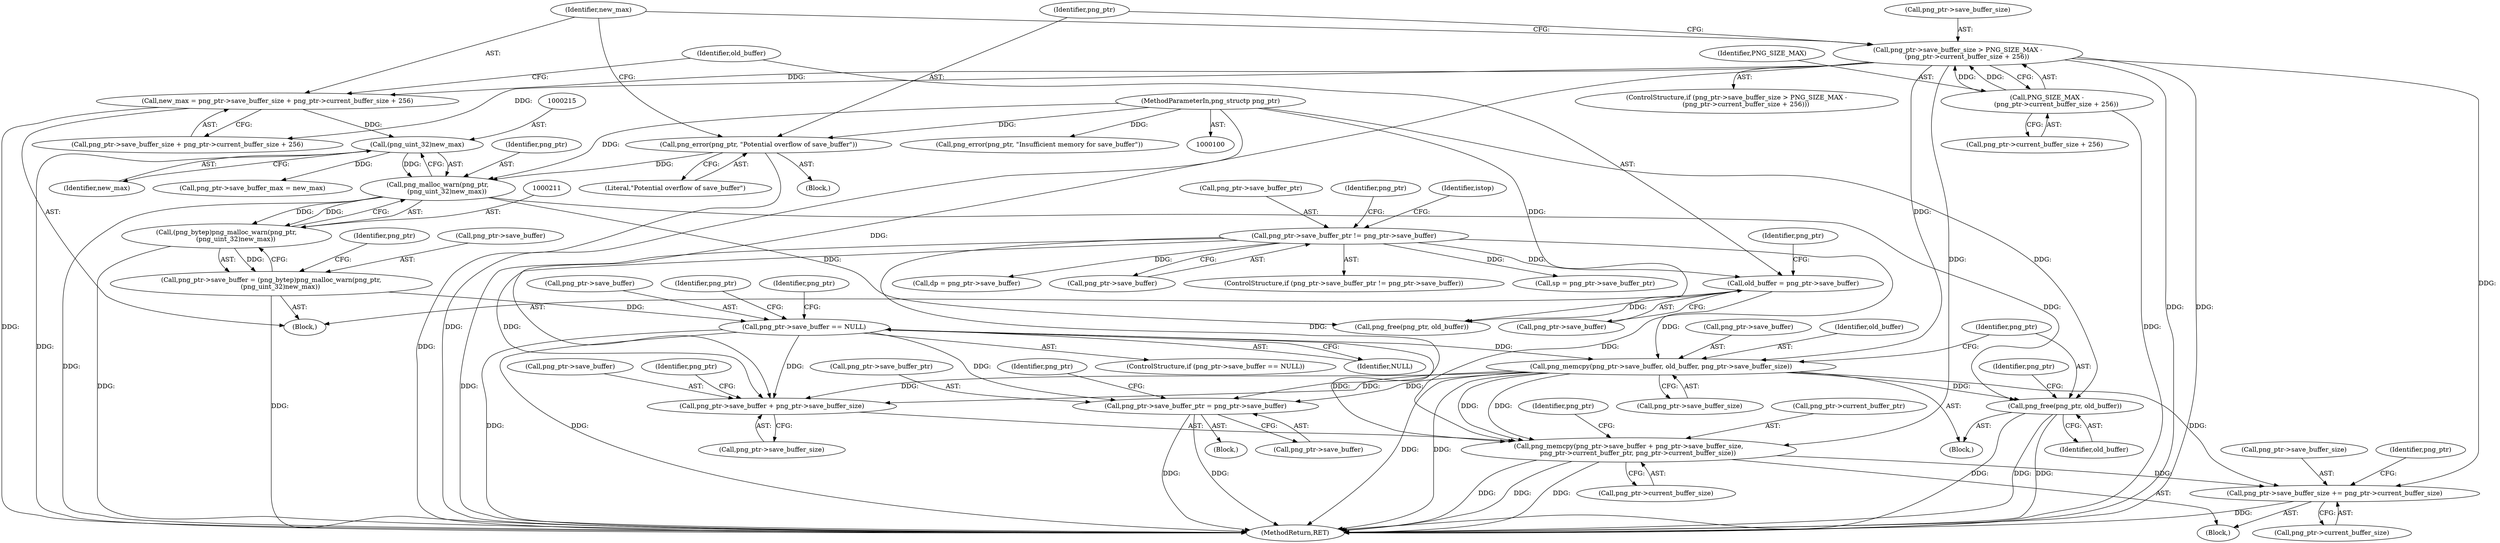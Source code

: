 digraph "0_Chrome_7f3d85b096f66870a15b37c2f40b219b2e292693_6@API" {
"1000232" [label="(Call,png_memcpy(png_ptr->save_buffer, old_buffer, png_ptr->save_buffer_size))"];
"1000218" [label="(Call,png_ptr->save_buffer == NULL)"];
"1000206" [label="(Call,png_ptr->save_buffer = (png_bytep)png_malloc_warn(png_ptr,\n         (png_uint_32)new_max))"];
"1000210" [label="(Call,(png_bytep)png_malloc_warn(png_ptr,\n         (png_uint_32)new_max))"];
"1000212" [label="(Call,png_malloc_warn(png_ptr,\n         (png_uint_32)new_max))"];
"1000187" [label="(Call,png_error(png_ptr, \"Potential overflow of save_buffer\"))"];
"1000101" [label="(MethodParameterIn,png_structp png_ptr)"];
"1000214" [label="(Call,(png_uint_32)new_max)"];
"1000190" [label="(Call,new_max = png_ptr->save_buffer_size + png_ptr->current_buffer_size + 256)"];
"1000175" [label="(Call,png_ptr->save_buffer_size > PNG_SIZE_MAX -\n         (png_ptr->current_buffer_size + 256))"];
"1000179" [label="(Call,PNG_SIZE_MAX -\n         (png_ptr->current_buffer_size + 256))"];
"1000201" [label="(Call,old_buffer = png_ptr->save_buffer)"];
"1000109" [label="(Call,png_ptr->save_buffer_ptr != png_ptr->save_buffer)"];
"1000240" [label="(Call,png_free(png_ptr, old_buffer))"];
"1000253" [label="(Call,png_memcpy(png_ptr->save_buffer + png_ptr->save_buffer_size,\n         png_ptr->current_buffer_ptr, png_ptr->current_buffer_size))"];
"1000267" [label="(Call,png_ptr->save_buffer_size += png_ptr->current_buffer_size)"];
"1000254" [label="(Call,png_ptr->save_buffer + png_ptr->save_buffer_size)"];
"1000279" [label="(Call,png_ptr->save_buffer_ptr = png_ptr->save_buffer)"];
"1000279" [label="(Call,png_ptr->save_buffer_ptr = png_ptr->save_buffer)"];
"1000242" [label="(Identifier,old_buffer)"];
"1000188" [label="(Identifier,png_ptr)"];
"1000175" [label="(Call,png_ptr->save_buffer_size > PNG_SIZE_MAX -\n         (png_ptr->current_buffer_size + 256))"];
"1000224" [label="(Call,png_free(png_ptr, old_buffer))"];
"1000243" [label="(Call,png_ptr->save_buffer_max = new_max)"];
"1000220" [label="(Identifier,png_ptr)"];
"1000258" [label="(Call,png_ptr->save_buffer_size)"];
"1000122" [label="(Identifier,istop)"];
"1000267" [label="(Call,png_ptr->save_buffer_size += png_ptr->current_buffer_size)"];
"1000186" [label="(Block,)"];
"1000191" [label="(Identifier,new_max)"];
"1000232" [label="(Call,png_memcpy(png_ptr->save_buffer, old_buffer, png_ptr->save_buffer_size))"];
"1000212" [label="(Call,png_malloc_warn(png_ptr,\n         (png_uint_32)new_max))"];
"1000291" [label="(MethodReturn,RET)"];
"1000137" [label="(Call,dp = png_ptr->save_buffer)"];
"1000252" [label="(Block,)"];
"1000222" [label="(Identifier,NULL)"];
"1000180" [label="(Identifier,PNG_SIZE_MAX)"];
"1000206" [label="(Call,png_ptr->save_buffer = (png_bytep)png_malloc_warn(png_ptr,\n         (png_uint_32)new_max))"];
"1000225" [label="(Identifier,png_ptr)"];
"1000213" [label="(Identifier,png_ptr)"];
"1000171" [label="(Block,)"];
"1000109" [label="(Call,png_ptr->save_buffer_ptr != png_ptr->save_buffer)"];
"1000210" [label="(Call,(png_bytep)png_malloc_warn(png_ptr,\n         (png_uint_32)new_max))"];
"1000189" [label="(Literal,\"Potential overflow of save_buffer\")"];
"1000110" [label="(Call,png_ptr->save_buffer_ptr)"];
"1000113" [label="(Call,png_ptr->save_buffer)"];
"1000190" [label="(Call,new_max = png_ptr->save_buffer_size + png_ptr->current_buffer_size + 256)"];
"1000219" [label="(Call,png_ptr->save_buffer)"];
"1000101" [label="(MethodParameterIn,png_structp png_ptr)"];
"1000271" [label="(Call,png_ptr->current_buffer_size)"];
"1000214" [label="(Call,(png_uint_32)new_max)"];
"1000216" [label="(Identifier,new_max)"];
"1000203" [label="(Call,png_ptr->save_buffer)"];
"1000108" [label="(ControlStructure,if (png_ptr->save_buffer_ptr != png_ptr->save_buffer))"];
"1000264" [label="(Call,png_ptr->current_buffer_size)"];
"1000245" [label="(Identifier,png_ptr)"];
"1000237" [label="(Call,png_ptr->save_buffer_size)"];
"1000217" [label="(ControlStructure,if (png_ptr->save_buffer == NULL))"];
"1000240" [label="(Call,png_free(png_ptr, old_buffer))"];
"1000207" [label="(Call,png_ptr->save_buffer)"];
"1000187" [label="(Call,png_error(png_ptr, \"Potential overflow of save_buffer\"))"];
"1000255" [label="(Call,png_ptr->save_buffer)"];
"1000163" [label="(Identifier,png_ptr)"];
"1000102" [label="(Block,)"];
"1000202" [label="(Identifier,old_buffer)"];
"1000233" [label="(Call,png_ptr->save_buffer)"];
"1000241" [label="(Identifier,png_ptr)"];
"1000269" [label="(Identifier,png_ptr)"];
"1000253" [label="(Call,png_memcpy(png_ptr->save_buffer + png_ptr->save_buffer_size,\n         png_ptr->current_buffer_ptr, png_ptr->current_buffer_size))"];
"1000201" [label="(Call,old_buffer = png_ptr->save_buffer)"];
"1000268" [label="(Call,png_ptr->save_buffer_size)"];
"1000179" [label="(Call,PNG_SIZE_MAX -\n         (png_ptr->current_buffer_size + 256))"];
"1000283" [label="(Call,png_ptr->save_buffer)"];
"1000176" [label="(Call,png_ptr->save_buffer_size)"];
"1000288" [label="(Identifier,png_ptr)"];
"1000192" [label="(Call,png_ptr->save_buffer_size + png_ptr->current_buffer_size + 256)"];
"1000174" [label="(ControlStructure,if (png_ptr->save_buffer_size > PNG_SIZE_MAX -\n         (png_ptr->current_buffer_size + 256)))"];
"1000132" [label="(Call,sp = png_ptr->save_buffer_ptr)"];
"1000231" [label="(Block,)"];
"1000261" [label="(Call,png_ptr->current_buffer_ptr)"];
"1000218" [label="(Call,png_ptr->save_buffer == NULL)"];
"1000276" [label="(Identifier,png_ptr)"];
"1000234" [label="(Identifier,png_ptr)"];
"1000280" [label="(Call,png_ptr->save_buffer_ptr)"];
"1000208" [label="(Identifier,png_ptr)"];
"1000262" [label="(Identifier,png_ptr)"];
"1000236" [label="(Identifier,old_buffer)"];
"1000181" [label="(Call,png_ptr->current_buffer_size + 256)"];
"1000227" [label="(Call,png_error(png_ptr, \"Insufficient memory for save_buffer\"))"];
"1000254" [label="(Call,png_ptr->save_buffer + png_ptr->save_buffer_size)"];
"1000232" -> "1000231"  [label="AST: "];
"1000232" -> "1000237"  [label="CFG: "];
"1000233" -> "1000232"  [label="AST: "];
"1000236" -> "1000232"  [label="AST: "];
"1000237" -> "1000232"  [label="AST: "];
"1000241" -> "1000232"  [label="CFG: "];
"1000232" -> "1000291"  [label="DDG: "];
"1000232" -> "1000291"  [label="DDG: "];
"1000218" -> "1000232"  [label="DDG: "];
"1000201" -> "1000232"  [label="DDG: "];
"1000175" -> "1000232"  [label="DDG: "];
"1000232" -> "1000240"  [label="DDG: "];
"1000232" -> "1000253"  [label="DDG: "];
"1000232" -> "1000253"  [label="DDG: "];
"1000232" -> "1000254"  [label="DDG: "];
"1000232" -> "1000254"  [label="DDG: "];
"1000232" -> "1000267"  [label="DDG: "];
"1000232" -> "1000279"  [label="DDG: "];
"1000218" -> "1000217"  [label="AST: "];
"1000218" -> "1000222"  [label="CFG: "];
"1000219" -> "1000218"  [label="AST: "];
"1000222" -> "1000218"  [label="AST: "];
"1000225" -> "1000218"  [label="CFG: "];
"1000234" -> "1000218"  [label="CFG: "];
"1000218" -> "1000291"  [label="DDG: "];
"1000218" -> "1000291"  [label="DDG: "];
"1000206" -> "1000218"  [label="DDG: "];
"1000218" -> "1000253"  [label="DDG: "];
"1000218" -> "1000254"  [label="DDG: "];
"1000218" -> "1000279"  [label="DDG: "];
"1000206" -> "1000171"  [label="AST: "];
"1000206" -> "1000210"  [label="CFG: "];
"1000207" -> "1000206"  [label="AST: "];
"1000210" -> "1000206"  [label="AST: "];
"1000220" -> "1000206"  [label="CFG: "];
"1000206" -> "1000291"  [label="DDG: "];
"1000210" -> "1000206"  [label="DDG: "];
"1000210" -> "1000212"  [label="CFG: "];
"1000211" -> "1000210"  [label="AST: "];
"1000212" -> "1000210"  [label="AST: "];
"1000210" -> "1000291"  [label="DDG: "];
"1000212" -> "1000210"  [label="DDG: "];
"1000212" -> "1000210"  [label="DDG: "];
"1000212" -> "1000214"  [label="CFG: "];
"1000213" -> "1000212"  [label="AST: "];
"1000214" -> "1000212"  [label="AST: "];
"1000212" -> "1000291"  [label="DDG: "];
"1000187" -> "1000212"  [label="DDG: "];
"1000101" -> "1000212"  [label="DDG: "];
"1000214" -> "1000212"  [label="DDG: "];
"1000212" -> "1000224"  [label="DDG: "];
"1000212" -> "1000240"  [label="DDG: "];
"1000187" -> "1000186"  [label="AST: "];
"1000187" -> "1000189"  [label="CFG: "];
"1000188" -> "1000187"  [label="AST: "];
"1000189" -> "1000187"  [label="AST: "];
"1000191" -> "1000187"  [label="CFG: "];
"1000187" -> "1000291"  [label="DDG: "];
"1000101" -> "1000187"  [label="DDG: "];
"1000101" -> "1000100"  [label="AST: "];
"1000101" -> "1000291"  [label="DDG: "];
"1000101" -> "1000224"  [label="DDG: "];
"1000101" -> "1000227"  [label="DDG: "];
"1000101" -> "1000240"  [label="DDG: "];
"1000214" -> "1000216"  [label="CFG: "];
"1000215" -> "1000214"  [label="AST: "];
"1000216" -> "1000214"  [label="AST: "];
"1000214" -> "1000291"  [label="DDG: "];
"1000190" -> "1000214"  [label="DDG: "];
"1000214" -> "1000243"  [label="DDG: "];
"1000190" -> "1000171"  [label="AST: "];
"1000190" -> "1000192"  [label="CFG: "];
"1000191" -> "1000190"  [label="AST: "];
"1000192" -> "1000190"  [label="AST: "];
"1000202" -> "1000190"  [label="CFG: "];
"1000190" -> "1000291"  [label="DDG: "];
"1000175" -> "1000190"  [label="DDG: "];
"1000175" -> "1000174"  [label="AST: "];
"1000175" -> "1000179"  [label="CFG: "];
"1000176" -> "1000175"  [label="AST: "];
"1000179" -> "1000175"  [label="AST: "];
"1000188" -> "1000175"  [label="CFG: "];
"1000191" -> "1000175"  [label="CFG: "];
"1000175" -> "1000291"  [label="DDG: "];
"1000175" -> "1000291"  [label="DDG: "];
"1000179" -> "1000175"  [label="DDG: "];
"1000179" -> "1000175"  [label="DDG: "];
"1000175" -> "1000192"  [label="DDG: "];
"1000175" -> "1000253"  [label="DDG: "];
"1000175" -> "1000254"  [label="DDG: "];
"1000175" -> "1000267"  [label="DDG: "];
"1000179" -> "1000181"  [label="CFG: "];
"1000180" -> "1000179"  [label="AST: "];
"1000181" -> "1000179"  [label="AST: "];
"1000179" -> "1000291"  [label="DDG: "];
"1000201" -> "1000171"  [label="AST: "];
"1000201" -> "1000203"  [label="CFG: "];
"1000202" -> "1000201"  [label="AST: "];
"1000203" -> "1000201"  [label="AST: "];
"1000208" -> "1000201"  [label="CFG: "];
"1000109" -> "1000201"  [label="DDG: "];
"1000201" -> "1000224"  [label="DDG: "];
"1000109" -> "1000108"  [label="AST: "];
"1000109" -> "1000113"  [label="CFG: "];
"1000110" -> "1000109"  [label="AST: "];
"1000113" -> "1000109"  [label="AST: "];
"1000122" -> "1000109"  [label="CFG: "];
"1000163" -> "1000109"  [label="CFG: "];
"1000109" -> "1000291"  [label="DDG: "];
"1000109" -> "1000132"  [label="DDG: "];
"1000109" -> "1000137"  [label="DDG: "];
"1000109" -> "1000253"  [label="DDG: "];
"1000109" -> "1000254"  [label="DDG: "];
"1000109" -> "1000279"  [label="DDG: "];
"1000240" -> "1000231"  [label="AST: "];
"1000240" -> "1000242"  [label="CFG: "];
"1000241" -> "1000240"  [label="AST: "];
"1000242" -> "1000240"  [label="AST: "];
"1000245" -> "1000240"  [label="CFG: "];
"1000240" -> "1000291"  [label="DDG: "];
"1000240" -> "1000291"  [label="DDG: "];
"1000240" -> "1000291"  [label="DDG: "];
"1000253" -> "1000252"  [label="AST: "];
"1000253" -> "1000264"  [label="CFG: "];
"1000254" -> "1000253"  [label="AST: "];
"1000261" -> "1000253"  [label="AST: "];
"1000264" -> "1000253"  [label="AST: "];
"1000269" -> "1000253"  [label="CFG: "];
"1000253" -> "1000291"  [label="DDG: "];
"1000253" -> "1000291"  [label="DDG: "];
"1000253" -> "1000291"  [label="DDG: "];
"1000253" -> "1000267"  [label="DDG: "];
"1000267" -> "1000252"  [label="AST: "];
"1000267" -> "1000271"  [label="CFG: "];
"1000268" -> "1000267"  [label="AST: "];
"1000271" -> "1000267"  [label="AST: "];
"1000276" -> "1000267"  [label="CFG: "];
"1000267" -> "1000291"  [label="DDG: "];
"1000254" -> "1000258"  [label="CFG: "];
"1000255" -> "1000254"  [label="AST: "];
"1000258" -> "1000254"  [label="AST: "];
"1000262" -> "1000254"  [label="CFG: "];
"1000279" -> "1000102"  [label="AST: "];
"1000279" -> "1000283"  [label="CFG: "];
"1000280" -> "1000279"  [label="AST: "];
"1000283" -> "1000279"  [label="AST: "];
"1000288" -> "1000279"  [label="CFG: "];
"1000279" -> "1000291"  [label="DDG: "];
"1000279" -> "1000291"  [label="DDG: "];
}
